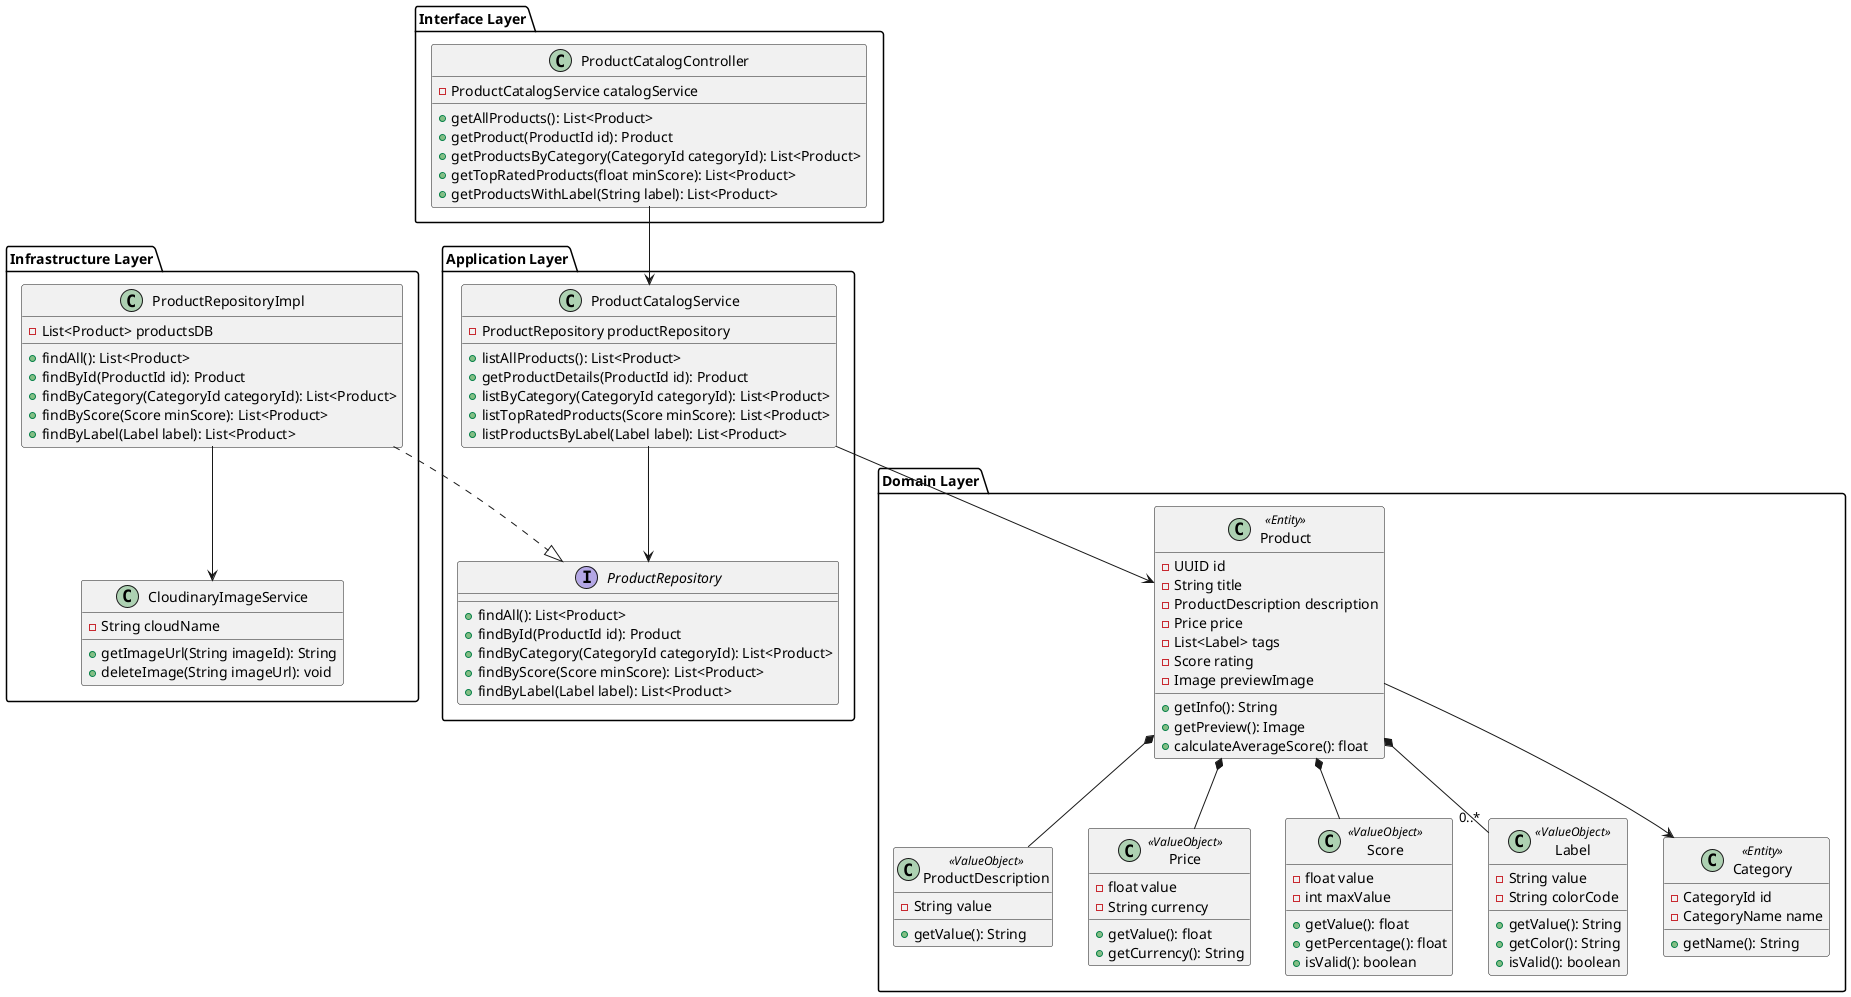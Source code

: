 @startuml
' =============================
' DOMAIN LAYER
' =============================
package "Domain Layer" {

  class ProductDescription <<ValueObject>> {
    - String value
    + getValue(): String
  }

  class Price <<ValueObject>> {
    - float value
    - String currency
    + getValue(): float
    + getCurrency(): String
  }

  class Score <<ValueObject>> {
    - float value
    - int maxValue
    + getValue(): float
    + getPercentage(): float
    + isValid(): boolean
  }

  class Label <<ValueObject>> {
    - String value
    - String colorCode
    + getValue(): String
    + getColor(): String
    + isValid(): boolean
  }

  class Product <<Entity>> {
    - UUID id
    - String title
    - ProductDescription description
    - Price price
    - List<Label> tags
    - Score rating
    - Image previewImage
    + getInfo(): String
    + getPreview(): Image
    + calculateAverageScore(): float
  }

  class Category <<Entity>> {
    - CategoryId id
    - CategoryName name
    + getName(): String
  }

  ' Relationships between Value Objects and Entities
  
  Product *-- ProductDescription
  Product *-- Price
  Product *-- Score
  Product *-- "0..*" Label
  
  ' Relationship between Product and Category
  Product --> Category

}

' =============================
' APPLICATION LAYER
' =============================
package "Application Layer" {

  interface ProductRepository {
    + findAll(): List<Product>
    + findById(ProductId id): Product
    + findByCategory(CategoryId categoryId): List<Product>
    + findByScore(Score minScore): List<Product>
    + findByLabel(Label label): List<Product>
  }

  class ProductCatalogService {
    - ProductRepository productRepository
    + listAllProducts(): List<Product>
    + getProductDetails(ProductId id): Product
    + listByCategory(CategoryId categoryId): List<Product>
    + listTopRatedProducts(Score minScore): List<Product>
    + listProductsByLabel(Label label): List<Product>
  }

  ProductCatalogService --> Product
  ProductCatalogService --> ProductRepository
}

' =============================
' INFRASTRUCTURE LAYER
' =============================
package "Infrastructure Layer" {

  class ProductRepositoryImpl {
    - List<Product> productsDB
    + findAll(): List<Product>
    + findById(ProductId id): Product
    + findByCategory(CategoryId categoryId): List<Product>
    + findByScore(Score minScore): List<Product>
    + findByLabel(Label label): List<Product>
  }

  class CloudinaryImageService {
    - String cloudName
    + getImageUrl(String imageId): String
    + deleteImage(String imageUrl): void
  }

  ProductRepositoryImpl --> CloudinaryImageService
  ProductRepositoryImpl ..|> ProductRepository
}

' =============================
' INTERFACE LAYER
' =============================
package "Interface Layer" {

  class ProductCatalogController {
    - ProductCatalogService catalogService
    + getAllProducts(): List<Product>
    + getProduct(ProductId id): Product
    + getProductsByCategory(CategoryId categoryId): List<Product>
    + getTopRatedProducts(float minScore): List<Product>
    + getProductsWithLabel(String label): List<Product>
  }

  ProductCatalogController --> ProductCatalogService
}
@enduml